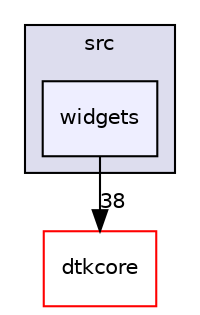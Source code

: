 digraph "dtkwidget/src/widgets" {
  compound=true
  node [ fontsize="10", fontname="Helvetica"];
  edge [ labelfontsize="10", labelfontname="Helvetica"];
  subgraph clusterdir_7e9cf0e2371012f8aca5a790419dfe62 {
    graph [ bgcolor="#ddddee", pencolor="black", label="src" fontname="Helvetica", fontsize="10", URL="dir_7e9cf0e2371012f8aca5a790419dfe62.html"]
  dir_0f0f1158b2ab9c2e2656097b145c93da [shape=box, label="widgets", style="filled", fillcolor="#eeeeff", pencolor="black", URL="dir_0f0f1158b2ab9c2e2656097b145c93da.html"];
  }
  dir_6c3d837d12de6918ecc70ece2c9d5940 [shape=box label="dtkcore" fillcolor="white" style="filled" color="red" URL="dir_6c3d837d12de6918ecc70ece2c9d5940.html"];
  dir_0f0f1158b2ab9c2e2656097b145c93da->dir_6c3d837d12de6918ecc70ece2c9d5940 [headlabel="38", labeldistance=1.5 headhref="dir_000018_000000.html"];
}
